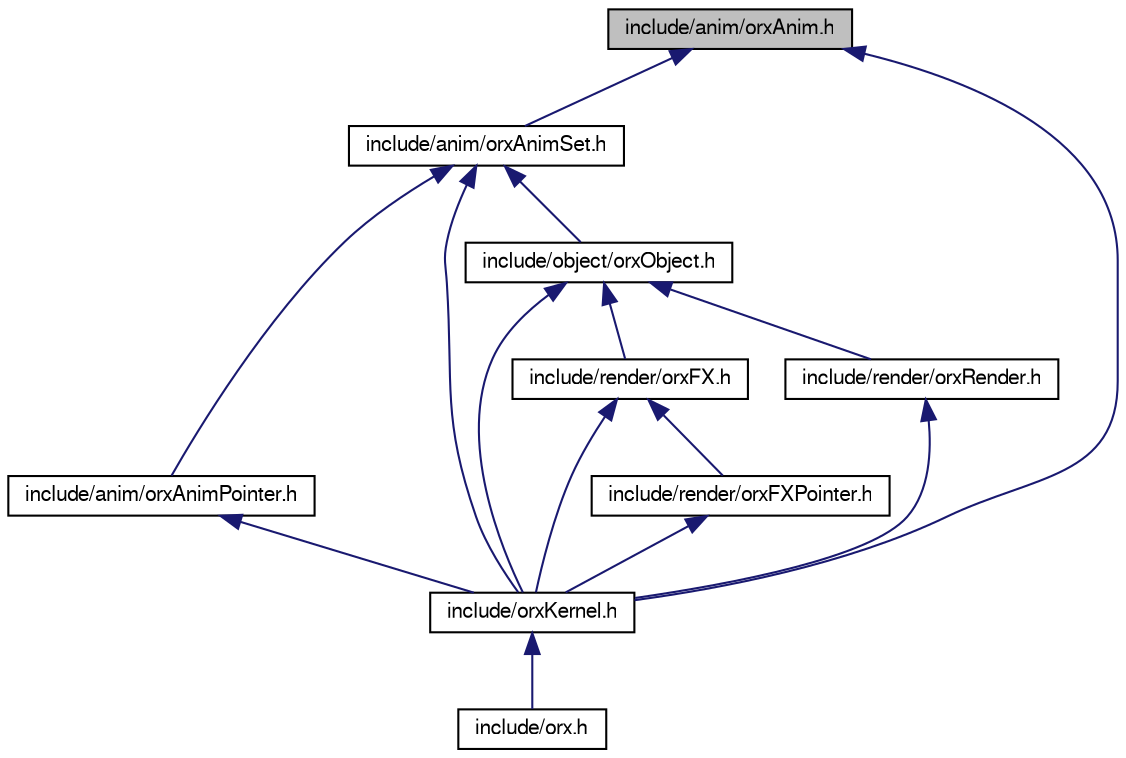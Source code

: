 digraph G
{
  bgcolor="transparent";
  edge [fontname="FreeSans",fontsize=10,labelfontname="FreeSans",labelfontsize=10];
  node [fontname="FreeSans",fontsize=10,shape=record];
  Node1 [label="include/anim/orxAnim.h",height=0.2,width=0.4,color="black", fillcolor="grey75", style="filled" fontcolor="black"];
  Node1 -> Node2 [dir=back,color="midnightblue",fontsize=10,style="solid",fontname="FreeSans"];
  Node2 [label="include/anim/orxAnimSet.h",height=0.2,width=0.4,color="black",URL="$orx_anim_set_8h.html"];
  Node2 -> Node3 [dir=back,color="midnightblue",fontsize=10,style="solid",fontname="FreeSans"];
  Node3 [label="include/anim/orxAnimPointer.h",height=0.2,width=0.4,color="black",URL="$orx_anim_pointer_8h.html"];
  Node3 -> Node4 [dir=back,color="midnightblue",fontsize=10,style="solid",fontname="FreeSans"];
  Node4 [label="include/orxKernel.h",height=0.2,width=0.4,color="black",URL="$orx_kernel_8h.html"];
  Node4 -> Node5 [dir=back,color="midnightblue",fontsize=10,style="solid",fontname="FreeSans"];
  Node5 [label="include/orx.h",height=0.2,width=0.4,color="black",URL="$orx_8h.html"];
  Node2 -> Node6 [dir=back,color="midnightblue",fontsize=10,style="solid",fontname="FreeSans"];
  Node6 [label="include/object/orxObject.h",height=0.2,width=0.4,color="black",URL="$orx_object_8h.html"];
  Node6 -> Node4 [dir=back,color="midnightblue",fontsize=10,style="solid",fontname="FreeSans"];
  Node6 -> Node7 [dir=back,color="midnightblue",fontsize=10,style="solid",fontname="FreeSans"];
  Node7 [label="include/render/orxFX.h",height=0.2,width=0.4,color="black",URL="$orx_f_x_8h.html"];
  Node7 -> Node4 [dir=back,color="midnightblue",fontsize=10,style="solid",fontname="FreeSans"];
  Node7 -> Node8 [dir=back,color="midnightblue",fontsize=10,style="solid",fontname="FreeSans"];
  Node8 [label="include/render/orxFXPointer.h",height=0.2,width=0.4,color="black",URL="$orx_f_x_pointer_8h.html"];
  Node8 -> Node4 [dir=back,color="midnightblue",fontsize=10,style="solid",fontname="FreeSans"];
  Node6 -> Node9 [dir=back,color="midnightblue",fontsize=10,style="solid",fontname="FreeSans"];
  Node9 [label="include/render/orxRender.h",height=0.2,width=0.4,color="black",URL="$orx_render_8h.html"];
  Node9 -> Node4 [dir=back,color="midnightblue",fontsize=10,style="solid",fontname="FreeSans"];
  Node2 -> Node4 [dir=back,color="midnightblue",fontsize=10,style="solid",fontname="FreeSans"];
  Node1 -> Node4 [dir=back,color="midnightblue",fontsize=10,style="solid",fontname="FreeSans"];
}

